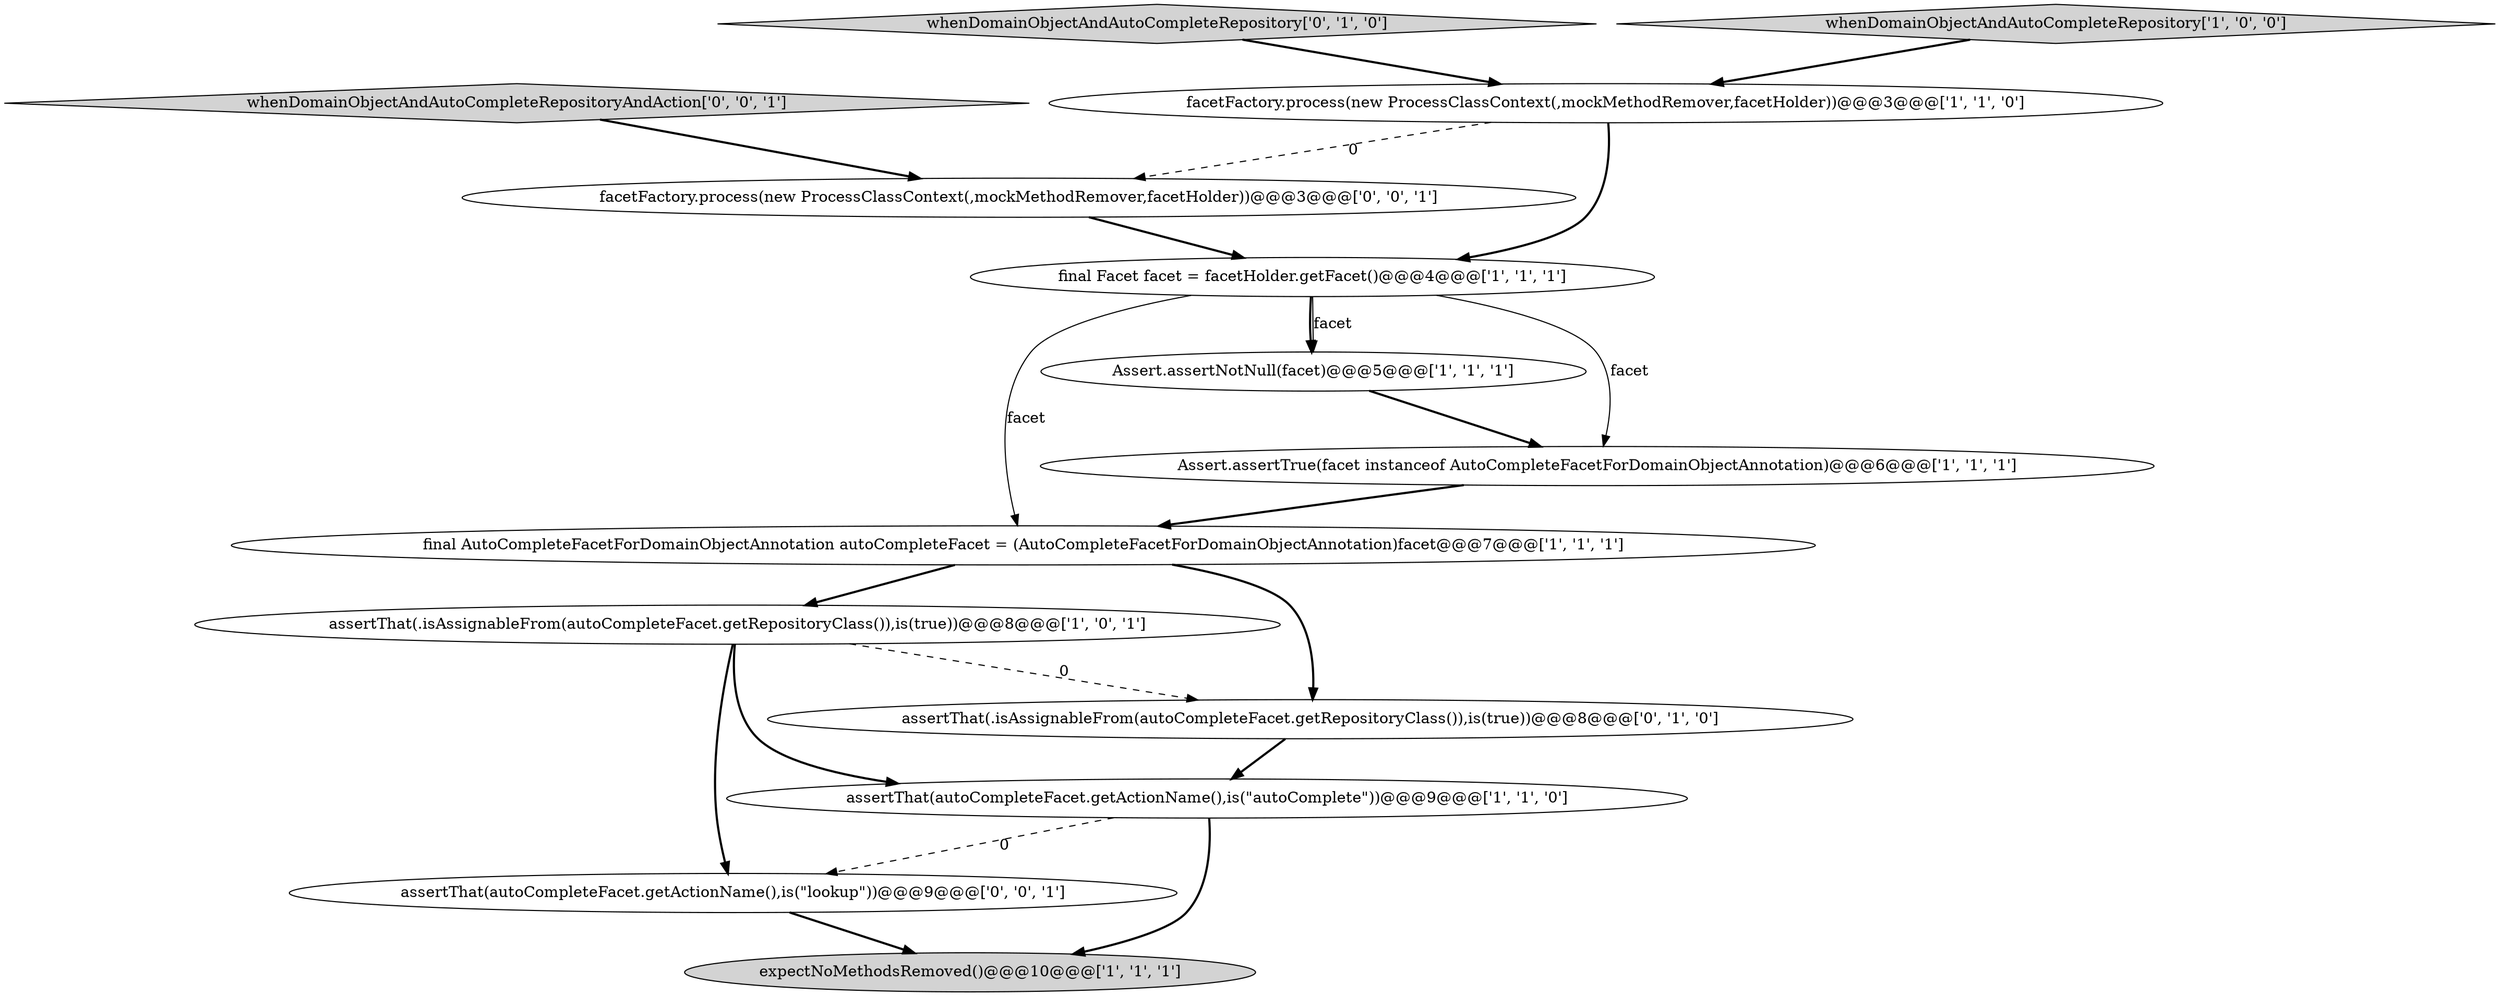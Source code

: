digraph {
0 [style = filled, label = "final AutoCompleteFacetForDomainObjectAnnotation autoCompleteFacet = (AutoCompleteFacetForDomainObjectAnnotation)facet@@@7@@@['1', '1', '1']", fillcolor = white, shape = ellipse image = "AAA0AAABBB1BBB"];
8 [style = filled, label = "final Facet facet = facetHolder.getFacet()@@@4@@@['1', '1', '1']", fillcolor = white, shape = ellipse image = "AAA0AAABBB1BBB"];
10 [style = filled, label = "whenDomainObjectAndAutoCompleteRepository['0', '1', '0']", fillcolor = lightgray, shape = diamond image = "AAA0AAABBB2BBB"];
11 [style = filled, label = "whenDomainObjectAndAutoCompleteRepositoryAndAction['0', '0', '1']", fillcolor = lightgray, shape = diamond image = "AAA0AAABBB3BBB"];
2 [style = filled, label = "expectNoMethodsRemoved()@@@10@@@['1', '1', '1']", fillcolor = lightgray, shape = ellipse image = "AAA0AAABBB1BBB"];
12 [style = filled, label = "assertThat(autoCompleteFacet.getActionName(),is(\"lookup\"))@@@9@@@['0', '0', '1']", fillcolor = white, shape = ellipse image = "AAA0AAABBB3BBB"];
13 [style = filled, label = "facetFactory.process(new ProcessClassContext(,mockMethodRemover,facetHolder))@@@3@@@['0', '0', '1']", fillcolor = white, shape = ellipse image = "AAA0AAABBB3BBB"];
3 [style = filled, label = "assertThat(.isAssignableFrom(autoCompleteFacet.getRepositoryClass()),is(true))@@@8@@@['1', '0', '1']", fillcolor = white, shape = ellipse image = "AAA0AAABBB1BBB"];
5 [style = filled, label = "facetFactory.process(new ProcessClassContext(,mockMethodRemover,facetHolder))@@@3@@@['1', '1', '0']", fillcolor = white, shape = ellipse image = "AAA0AAABBB1BBB"];
4 [style = filled, label = "assertThat(autoCompleteFacet.getActionName(),is(\"autoComplete\"))@@@9@@@['1', '1', '0']", fillcolor = white, shape = ellipse image = "AAA0AAABBB1BBB"];
7 [style = filled, label = "whenDomainObjectAndAutoCompleteRepository['1', '0', '0']", fillcolor = lightgray, shape = diamond image = "AAA0AAABBB1BBB"];
1 [style = filled, label = "Assert.assertNotNull(facet)@@@5@@@['1', '1', '1']", fillcolor = white, shape = ellipse image = "AAA0AAABBB1BBB"];
6 [style = filled, label = "Assert.assertTrue(facet instanceof AutoCompleteFacetForDomainObjectAnnotation)@@@6@@@['1', '1', '1']", fillcolor = white, shape = ellipse image = "AAA0AAABBB1BBB"];
9 [style = filled, label = "assertThat(.isAssignableFrom(autoCompleteFacet.getRepositoryClass()),is(true))@@@8@@@['0', '1', '0']", fillcolor = white, shape = ellipse image = "AAA1AAABBB2BBB"];
5->13 [style = dashed, label="0"];
5->8 [style = bold, label=""];
4->12 [style = dashed, label="0"];
8->6 [style = solid, label="facet"];
9->4 [style = bold, label=""];
12->2 [style = bold, label=""];
6->0 [style = bold, label=""];
0->9 [style = bold, label=""];
0->3 [style = bold, label=""];
1->6 [style = bold, label=""];
4->2 [style = bold, label=""];
8->1 [style = bold, label=""];
3->12 [style = bold, label=""];
8->0 [style = solid, label="facet"];
11->13 [style = bold, label=""];
7->5 [style = bold, label=""];
13->8 [style = bold, label=""];
8->1 [style = solid, label="facet"];
3->4 [style = bold, label=""];
10->5 [style = bold, label=""];
3->9 [style = dashed, label="0"];
}
